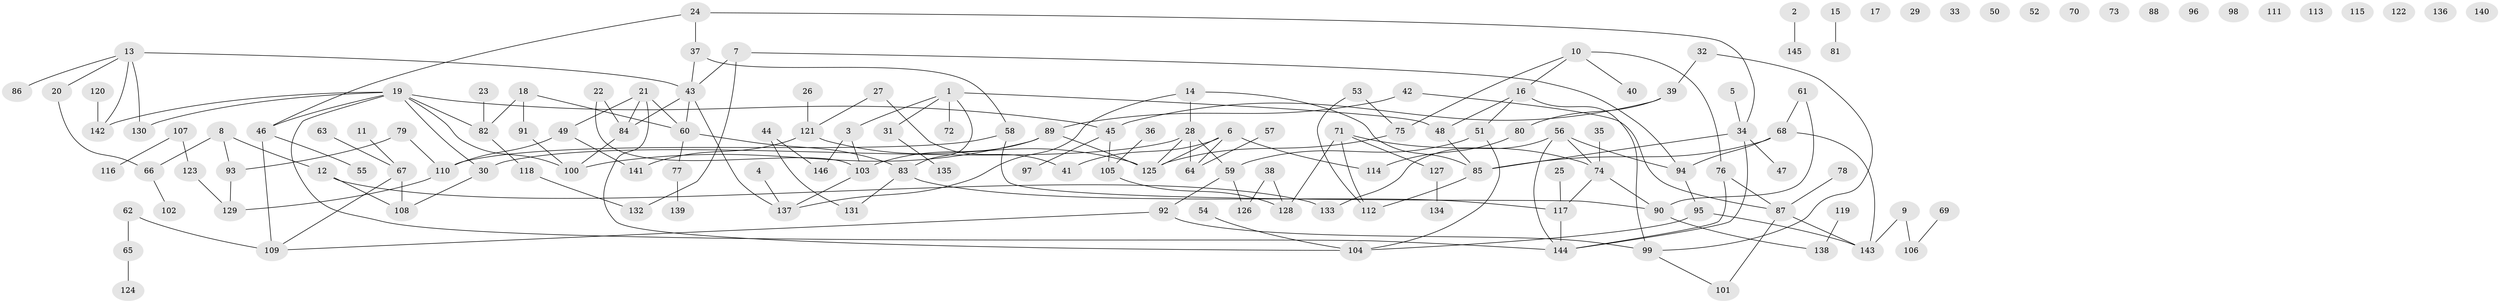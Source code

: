// Generated by graph-tools (version 1.1) at 2025/49/03/09/25 03:49:03]
// undirected, 146 vertices, 175 edges
graph export_dot {
graph [start="1"]
  node [color=gray90,style=filled];
  1;
  2;
  3;
  4;
  5;
  6;
  7;
  8;
  9;
  10;
  11;
  12;
  13;
  14;
  15;
  16;
  17;
  18;
  19;
  20;
  21;
  22;
  23;
  24;
  25;
  26;
  27;
  28;
  29;
  30;
  31;
  32;
  33;
  34;
  35;
  36;
  37;
  38;
  39;
  40;
  41;
  42;
  43;
  44;
  45;
  46;
  47;
  48;
  49;
  50;
  51;
  52;
  53;
  54;
  55;
  56;
  57;
  58;
  59;
  60;
  61;
  62;
  63;
  64;
  65;
  66;
  67;
  68;
  69;
  70;
  71;
  72;
  73;
  74;
  75;
  76;
  77;
  78;
  79;
  80;
  81;
  82;
  83;
  84;
  85;
  86;
  87;
  88;
  89;
  90;
  91;
  92;
  93;
  94;
  95;
  96;
  97;
  98;
  99;
  100;
  101;
  102;
  103;
  104;
  105;
  106;
  107;
  108;
  109;
  110;
  111;
  112;
  113;
  114;
  115;
  116;
  117;
  118;
  119;
  120;
  121;
  122;
  123;
  124;
  125;
  126;
  127;
  128;
  129;
  130;
  131;
  132;
  133;
  134;
  135;
  136;
  137;
  138;
  139;
  140;
  141;
  142;
  143;
  144;
  145;
  146;
  1 -- 3;
  1 -- 31;
  1 -- 48;
  1 -- 72;
  1 -- 83;
  2 -- 145;
  3 -- 103;
  3 -- 146;
  4 -- 137;
  5 -- 34;
  6 -- 41;
  6 -- 64;
  6 -- 114;
  6 -- 125;
  7 -- 43;
  7 -- 94;
  7 -- 132;
  8 -- 12;
  8 -- 66;
  8 -- 93;
  9 -- 106;
  9 -- 143;
  10 -- 16;
  10 -- 40;
  10 -- 75;
  10 -- 76;
  11 -- 67;
  12 -- 108;
  12 -- 133;
  13 -- 20;
  13 -- 43;
  13 -- 86;
  13 -- 130;
  13 -- 142;
  14 -- 28;
  14 -- 85;
  14 -- 137;
  15 -- 81;
  16 -- 48;
  16 -- 51;
  16 -- 99;
  18 -- 60;
  18 -- 82;
  18 -- 91;
  19 -- 30;
  19 -- 45;
  19 -- 46;
  19 -- 82;
  19 -- 100;
  19 -- 130;
  19 -- 142;
  19 -- 144;
  20 -- 66;
  21 -- 49;
  21 -- 60;
  21 -- 84;
  21 -- 104;
  22 -- 84;
  22 -- 103;
  23 -- 82;
  24 -- 34;
  24 -- 37;
  24 -- 46;
  25 -- 117;
  26 -- 121;
  27 -- 41;
  27 -- 121;
  28 -- 30;
  28 -- 59;
  28 -- 64;
  28 -- 125;
  30 -- 108;
  31 -- 135;
  32 -- 39;
  32 -- 99;
  34 -- 47;
  34 -- 85;
  34 -- 144;
  35 -- 74;
  36 -- 105;
  37 -- 43;
  37 -- 58;
  38 -- 126;
  38 -- 128;
  39 -- 45;
  39 -- 80;
  42 -- 87;
  42 -- 89;
  43 -- 60;
  43 -- 84;
  43 -- 137;
  44 -- 131;
  44 -- 146;
  45 -- 97;
  45 -- 105;
  46 -- 55;
  46 -- 109;
  48 -- 85;
  49 -- 110;
  49 -- 141;
  51 -- 59;
  51 -- 104;
  53 -- 75;
  53 -- 112;
  54 -- 104;
  56 -- 74;
  56 -- 94;
  56 -- 133;
  56 -- 144;
  57 -- 64;
  58 -- 90;
  58 -- 110;
  59 -- 92;
  59 -- 126;
  60 -- 77;
  60 -- 83;
  61 -- 68;
  61 -- 90;
  62 -- 65;
  62 -- 109;
  63 -- 67;
  65 -- 124;
  66 -- 102;
  67 -- 108;
  67 -- 109;
  68 -- 85;
  68 -- 94;
  68 -- 143;
  69 -- 106;
  71 -- 74;
  71 -- 112;
  71 -- 127;
  71 -- 128;
  74 -- 90;
  74 -- 117;
  75 -- 125;
  76 -- 87;
  76 -- 144;
  77 -- 139;
  78 -- 87;
  79 -- 93;
  79 -- 110;
  80 -- 114;
  82 -- 118;
  83 -- 117;
  83 -- 131;
  84 -- 100;
  85 -- 112;
  87 -- 101;
  87 -- 143;
  89 -- 100;
  89 -- 103;
  89 -- 125;
  90 -- 138;
  91 -- 100;
  92 -- 99;
  92 -- 109;
  93 -- 129;
  94 -- 95;
  95 -- 104;
  95 -- 143;
  99 -- 101;
  103 -- 137;
  105 -- 128;
  107 -- 116;
  107 -- 123;
  110 -- 129;
  117 -- 144;
  118 -- 132;
  119 -- 138;
  120 -- 142;
  121 -- 125;
  121 -- 141;
  123 -- 129;
  127 -- 134;
}
